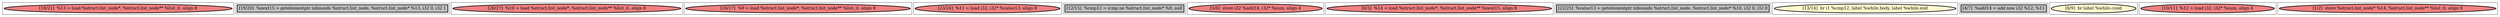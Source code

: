 
digraph G {





subgraph cluster13 {


node916 [penwidth=3.0,fontsize=20,fillcolor=lightcoral,label="[18/21]  %13 = load %struct.list_node*, %struct.list_node** %list_it, align 8",shape=ellipse,style=filled ]



}

subgraph cluster11 {


node914 [penwidth=3.0,fontsize=20,fillcolor=grey,label="[19/20]  %next15 = getelementptr inbounds %struct.list_node, %struct.list_node* %13, i32 0, i32 1",shape=rectangle,style=filled ]



}

subgraph cluster10 {


node913 [penwidth=3.0,fontsize=20,fillcolor=lightcoral,label="[26/27]  %10 = load %struct.list_node*, %struct.list_node** %list_it, align 8",shape=ellipse,style=filled ]



}

subgraph cluster9 {


node912 [penwidth=3.0,fontsize=20,fillcolor=lightcoral,label="[16/17]  %9 = load %struct.list_node*, %struct.list_node** %list_it, align 8",shape=ellipse,style=filled ]



}

subgraph cluster8 {


node911 [penwidth=3.0,fontsize=20,fillcolor=lightcoral,label="[23/24]  %11 = load i32, i32* %value13, align 8",shape=ellipse,style=filled ]



}

subgraph cluster7 {


node910 [penwidth=3.0,fontsize=20,fillcolor=grey,label="[12/15]  %cmp12 = icmp ne %struct.list_node* %9, null",shape=rectangle,style=filled ]



}

subgraph cluster6 {


node909 [penwidth=3.0,fontsize=20,fillcolor=lightcoral,label="[5/6]  store i32 %add14, i32* %sum, align 4",shape=ellipse,style=filled ]



}

subgraph cluster0 {


node903 [penwidth=3.0,fontsize=20,fillcolor=lightcoral,label="[0/3]  %14 = load %struct.list_node*, %struct.list_node** %next15, align 8",shape=ellipse,style=filled ]



}

subgraph cluster12 {


node915 [penwidth=3.0,fontsize=20,fillcolor=grey,label="[22/25]  %value13 = getelementptr inbounds %struct.list_node, %struct.list_node* %10, i32 0, i32 0",shape=rectangle,style=filled ]



}

subgraph cluster5 {


node908 [penwidth=3.0,fontsize=20,fillcolor=lemonchiffon,label="[13/14]  br i1 %cmp12, label %while.body, label %while.end",shape=ellipse,style=filled ]



}

subgraph cluster1 {


node904 [penwidth=3.0,fontsize=20,fillcolor=grey,label="[4/7]  %add14 = add nsw i32 %12, %11",shape=rectangle,style=filled ]



}

subgraph cluster2 {


node905 [penwidth=3.0,fontsize=20,fillcolor=lemonchiffon,label="[8/9]  br label %while.cond",shape=ellipse,style=filled ]



}

subgraph cluster3 {


node906 [penwidth=3.0,fontsize=20,fillcolor=lightcoral,label="[10/11]  %12 = load i32, i32* %sum, align 4",shape=ellipse,style=filled ]



}

subgraph cluster4 {


node907 [penwidth=3.0,fontsize=20,fillcolor=lightcoral,label="[1/2]  store %struct.list_node* %14, %struct.list_node** %list_it, align 8",shape=ellipse,style=filled ]



}

}
